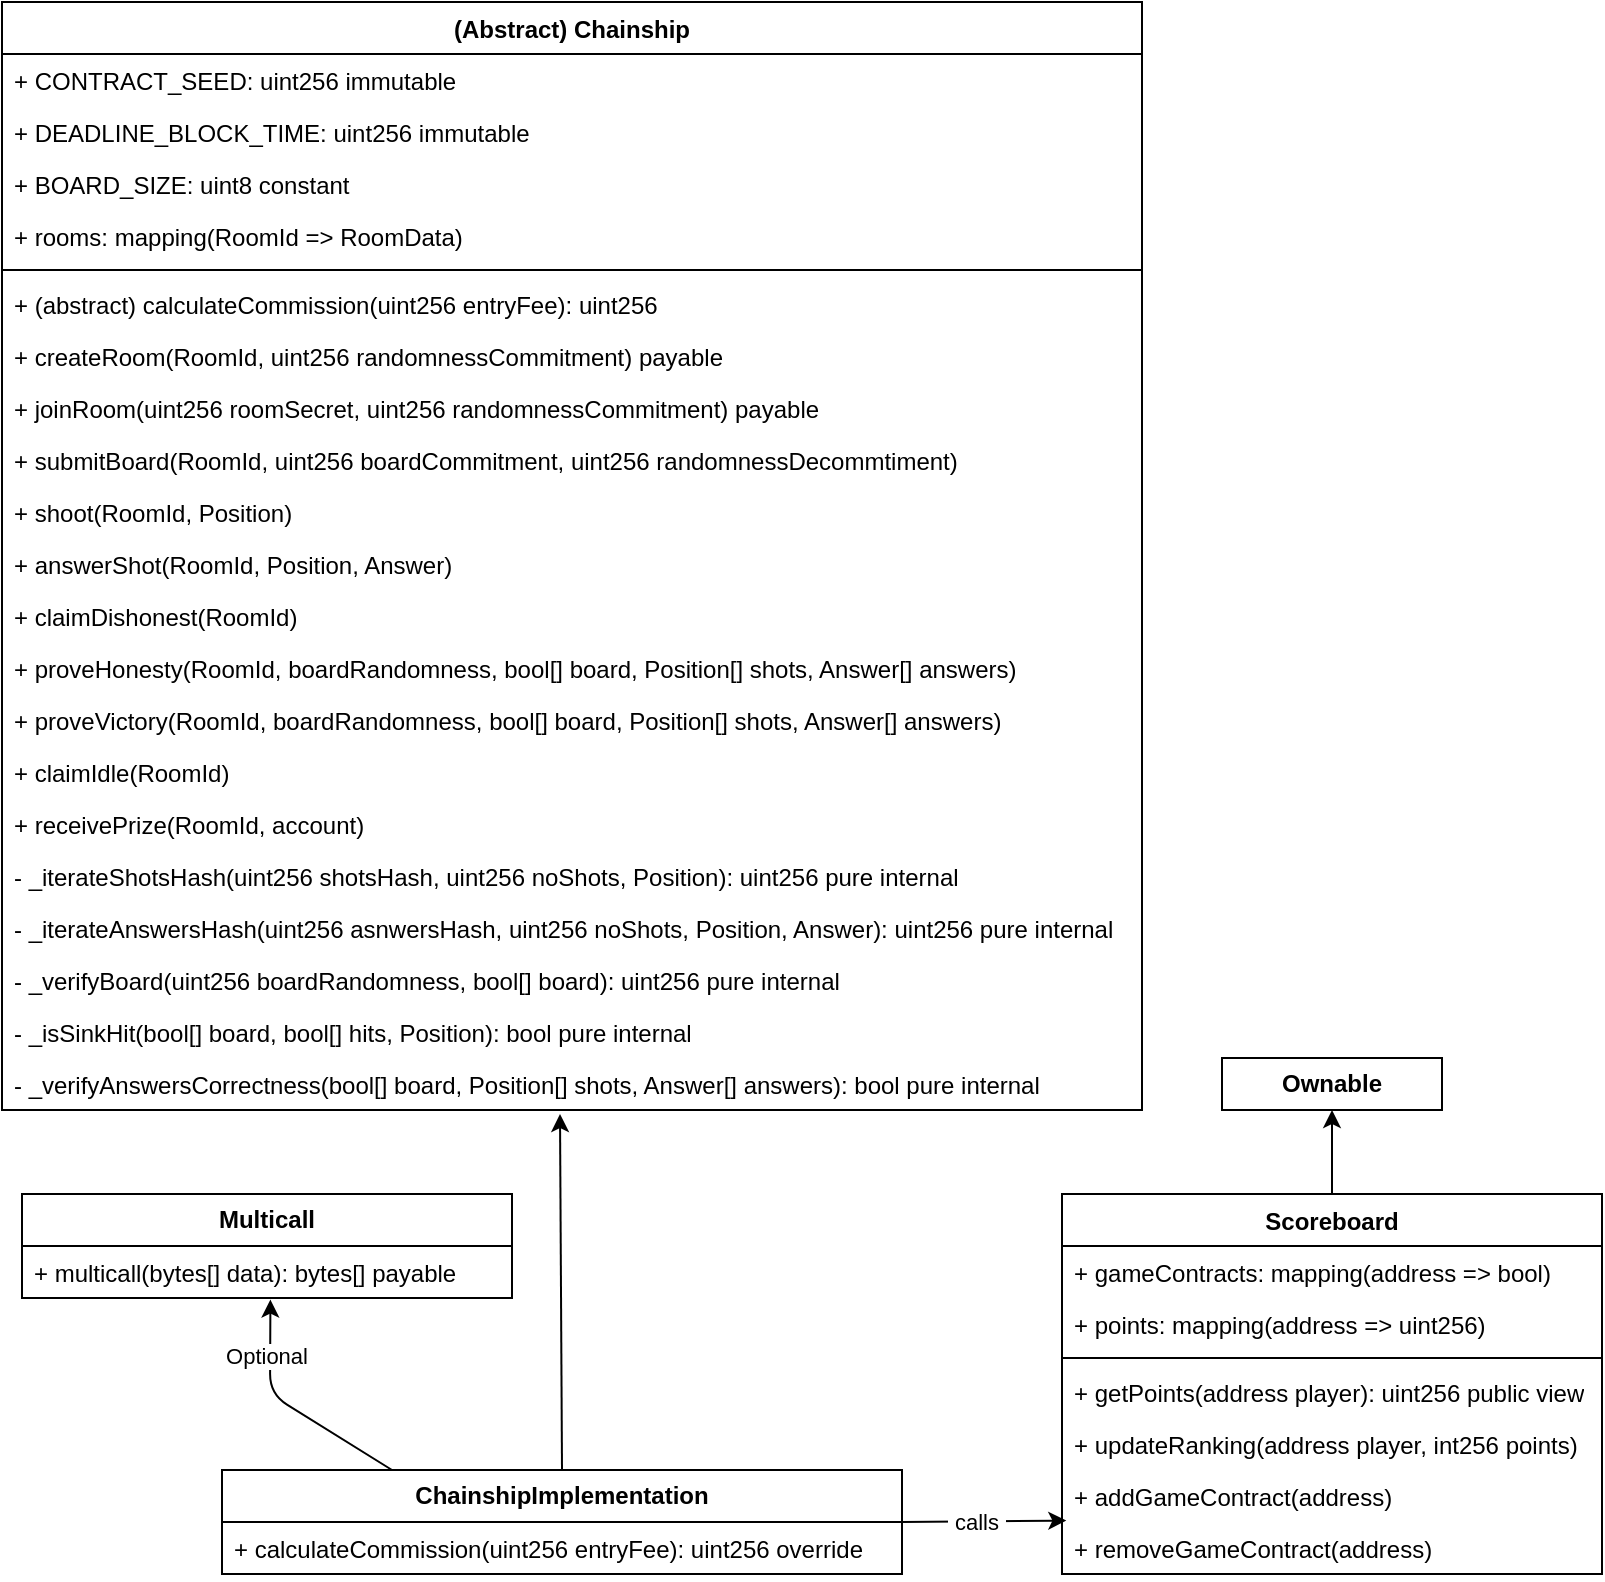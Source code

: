 <mxfile version="26.2.15">
  <diagram id="Uy8ELzxeYj8HRe3dnWHL" name="Page-1">
    <mxGraphModel dx="1412" dy="2308" grid="1" gridSize="10" guides="1" tooltips="1" connect="1" arrows="1" fold="1" page="1" pageScale="1" pageWidth="850" pageHeight="1100" math="0" shadow="0">
      <root>
        <mxCell id="0" />
        <mxCell id="1" parent="0" />
        <mxCell id="2" value="(Abstract) Chainship" style="swimlane;fontStyle=1;align=center;verticalAlign=top;childLayout=stackLayout;horizontal=1;startSize=26;horizontalStack=0;resizeParent=1;resizeParentMax=0;resizeLast=0;collapsible=1;marginBottom=0;whiteSpace=wrap;html=1;" parent="1" vertex="1">
          <mxGeometry y="-26" width="570" height="554" as="geometry">
            <mxRectangle x="50" y="350" width="150" height="30" as="alternateBounds" />
          </mxGeometry>
        </mxCell>
        <mxCell id="3" value="+ CONTRACT_SEED: uint256 immutable" style="text;strokeColor=none;fillColor=none;align=left;verticalAlign=top;spacingLeft=4;spacingRight=4;overflow=hidden;rotatable=0;points=[[0,0.5],[1,0.5]];portConstraint=eastwest;whiteSpace=wrap;html=1;" parent="2" vertex="1">
          <mxGeometry y="26" width="570" height="26" as="geometry" />
        </mxCell>
        <mxCell id="6" value="+ DEADLINE_BLOCK_TIME: uint256 immutable&lt;div&gt;&lt;br&gt;&lt;/div&gt;" style="text;strokeColor=none;fillColor=none;align=left;verticalAlign=top;spacingLeft=4;spacingRight=4;overflow=hidden;rotatable=0;points=[[0,0.5],[1,0.5]];portConstraint=eastwest;whiteSpace=wrap;html=1;" parent="2" vertex="1">
          <mxGeometry y="52" width="570" height="26" as="geometry" />
        </mxCell>
        <mxCell id="7" value="+ BOARD_SIZE: uint8 constant" style="text;strokeColor=none;fillColor=none;align=left;verticalAlign=top;spacingLeft=4;spacingRight=4;overflow=hidden;rotatable=0;points=[[0,0.5],[1,0.5]];portConstraint=eastwest;whiteSpace=wrap;html=1;" parent="2" vertex="1">
          <mxGeometry y="78" width="570" height="26" as="geometry" />
        </mxCell>
        <mxCell id="8" value="+ rooms: mapping(RoomId =&amp;gt; RoomData)" style="text;strokeColor=none;fillColor=none;align=left;verticalAlign=top;spacingLeft=4;spacingRight=4;overflow=hidden;rotatable=0;points=[[0,0.5],[1,0.5]];portConstraint=eastwest;whiteSpace=wrap;html=1;" parent="2" vertex="1">
          <mxGeometry y="104" width="570" height="26" as="geometry" />
        </mxCell>
        <mxCell id="4" value="" style="line;strokeWidth=1;fillColor=none;align=left;verticalAlign=middle;spacingTop=-1;spacingLeft=3;spacingRight=3;rotatable=0;labelPosition=right;points=[];portConstraint=eastwest;strokeColor=inherit;" parent="2" vertex="1">
          <mxGeometry y="130" width="570" height="8" as="geometry" />
        </mxCell>
        <mxCell id="5" value="+ (abstract) calculateCommission(uint256 entryFee): uint256" style="text;strokeColor=none;fillColor=none;align=left;verticalAlign=top;spacingLeft=4;spacingRight=4;overflow=hidden;rotatable=0;points=[[0,0.5],[1,0.5]];portConstraint=eastwest;whiteSpace=wrap;html=1;" parent="2" vertex="1">
          <mxGeometry y="138" width="570" height="26" as="geometry" />
        </mxCell>
        <mxCell id="9" value="+ createRoom(RoomId, uint256 randomnessCommitment) payable&lt;div&gt;&lt;br&gt;&lt;/div&gt;" style="text;strokeColor=none;fillColor=none;align=left;verticalAlign=top;spacingLeft=4;spacingRight=4;overflow=hidden;rotatable=0;points=[[0,0.5],[1,0.5]];portConstraint=eastwest;whiteSpace=wrap;html=1;" parent="2" vertex="1">
          <mxGeometry y="164" width="570" height="26" as="geometry" />
        </mxCell>
        <mxCell id="10" value="+ joinRoom(uint256 roomSecret, uint256 randomnessCommitment) payable&lt;div&gt;&lt;br&gt;&lt;/div&gt;" style="text;strokeColor=none;fillColor=none;align=left;verticalAlign=top;spacingLeft=4;spacingRight=4;overflow=hidden;rotatable=0;points=[[0,0.5],[1,0.5]];portConstraint=eastwest;whiteSpace=wrap;html=1;" parent="2" vertex="1">
          <mxGeometry y="190" width="570" height="26" as="geometry" />
        </mxCell>
        <mxCell id="12" value="+ submitBoard(RoomId, uint256 boardCommitment, uint256 randomnessDecommtiment)&lt;div&gt;&lt;br&gt;&lt;/div&gt;" style="text;strokeColor=none;fillColor=none;align=left;verticalAlign=top;spacingLeft=4;spacingRight=4;overflow=hidden;rotatable=0;points=[[0,0.5],[1,0.5]];portConstraint=eastwest;whiteSpace=wrap;html=1;" parent="2" vertex="1">
          <mxGeometry y="216" width="570" height="26" as="geometry" />
        </mxCell>
        <mxCell id="13" value="+ shoot(RoomId, Position)&lt;div&gt;&lt;br&gt;&lt;/div&gt;" style="text;strokeColor=none;fillColor=none;align=left;verticalAlign=top;spacingLeft=4;spacingRight=4;overflow=hidden;rotatable=0;points=[[0,0.5],[1,0.5]];portConstraint=eastwest;whiteSpace=wrap;html=1;" parent="2" vertex="1">
          <mxGeometry y="242" width="570" height="26" as="geometry" />
        </mxCell>
        <mxCell id="14" value="+ answerShot(RoomId, Position, Answer)&lt;div&gt;&lt;br&gt;&lt;/div&gt;" style="text;strokeColor=none;fillColor=none;align=left;verticalAlign=top;spacingLeft=4;spacingRight=4;overflow=hidden;rotatable=0;points=[[0,0.5],[1,0.5]];portConstraint=eastwest;whiteSpace=wrap;html=1;" parent="2" vertex="1">
          <mxGeometry y="268" width="570" height="26" as="geometry" />
        </mxCell>
        <mxCell id="15" value="+ claimDishonest(RoomId)&lt;div&gt;&lt;br&gt;&lt;/div&gt;" style="text;strokeColor=none;fillColor=none;align=left;verticalAlign=top;spacingLeft=4;spacingRight=4;overflow=hidden;rotatable=0;points=[[0,0.5],[1,0.5]];portConstraint=eastwest;whiteSpace=wrap;html=1;" parent="2" vertex="1">
          <mxGeometry y="294" width="570" height="26" as="geometry" />
        </mxCell>
        <mxCell id="16" value="+ proveHonesty(RoomId, boardRandomness, bool[] board, Position[] shots, Answer[] answers)&lt;div&gt;&lt;br&gt;&lt;/div&gt;" style="text;strokeColor=none;fillColor=none;align=left;verticalAlign=top;spacingLeft=4;spacingRight=4;overflow=hidden;rotatable=0;points=[[0,0.5],[1,0.5]];portConstraint=eastwest;whiteSpace=wrap;html=1;" parent="2" vertex="1">
          <mxGeometry y="320" width="570" height="26" as="geometry" />
        </mxCell>
        <mxCell id="hN1kkSb_JV_c8nl2gJuW-55" value="+ proveVictory(RoomId, boardRandomness, bool[] board, Position[] shots, Answer[] answers)" style="text;strokeColor=none;fillColor=none;align=left;verticalAlign=top;spacingLeft=4;spacingRight=4;overflow=hidden;rotatable=0;points=[[0,0.5],[1,0.5]];portConstraint=eastwest;whiteSpace=wrap;html=1;" vertex="1" parent="2">
          <mxGeometry y="346" width="570" height="26" as="geometry" />
        </mxCell>
        <mxCell id="hN1kkSb_JV_c8nl2gJuW-77" value="+ claimIdle(RoomId)" style="text;strokeColor=none;fillColor=none;align=left;verticalAlign=top;spacingLeft=4;spacingRight=4;overflow=hidden;rotatable=0;points=[[0,0.5],[1,0.5]];portConstraint=eastwest;whiteSpace=wrap;html=1;" vertex="1" parent="2">
          <mxGeometry y="372" width="570" height="26" as="geometry" />
        </mxCell>
        <mxCell id="18" value="+ receivePrize(RoomId, account)&lt;div&gt;&lt;br&gt;&lt;/div&gt;" style="text;strokeColor=none;fillColor=none;align=left;verticalAlign=top;spacingLeft=4;spacingRight=4;overflow=hidden;rotatable=0;points=[[0,0.5],[1,0.5]];portConstraint=eastwest;whiteSpace=wrap;html=1;" parent="2" vertex="1">
          <mxGeometry y="398" width="570" height="26" as="geometry" />
        </mxCell>
        <mxCell id="19" value="- _iterateShotsHash(uint256 shotsHash, uint256 noShots, Position): uint256 pure internal&lt;div&gt;&lt;br&gt;&lt;/div&gt;" style="text;strokeColor=none;fillColor=none;align=left;verticalAlign=top;spacingLeft=4;spacingRight=4;overflow=hidden;rotatable=0;points=[[0,0.5],[1,0.5]];portConstraint=eastwest;whiteSpace=wrap;html=1;" parent="2" vertex="1">
          <mxGeometry y="424" width="570" height="26" as="geometry" />
        </mxCell>
        <mxCell id="hN1kkSb_JV_c8nl2gJuW-73" value="&lt;div&gt;- _iterateAnswersHash(uint256 asnwersHash, uint256 noShots, Position, Answer): uint256 pure internal&lt;/div&gt;" style="text;strokeColor=none;fillColor=none;align=left;verticalAlign=top;spacingLeft=4;spacingRight=4;overflow=hidden;rotatable=0;points=[[0,0.5],[1,0.5]];portConstraint=eastwest;whiteSpace=wrap;html=1;" vertex="1" parent="2">
          <mxGeometry y="450" width="570" height="26" as="geometry" />
        </mxCell>
        <mxCell id="hN1kkSb_JV_c8nl2gJuW-74" value="&lt;div&gt;- _verifyBoard(uint256 boardRandomness, bool[] board): uint256 pure internal&lt;/div&gt;" style="text;strokeColor=none;fillColor=none;align=left;verticalAlign=top;spacingLeft=4;spacingRight=4;overflow=hidden;rotatable=0;points=[[0,0.5],[1,0.5]];portConstraint=eastwest;whiteSpace=wrap;html=1;" vertex="1" parent="2">
          <mxGeometry y="476" width="570" height="26" as="geometry" />
        </mxCell>
        <mxCell id="hN1kkSb_JV_c8nl2gJuW-75" value="&lt;div&gt;- _isSinkHit(bool[] board, bool[] hits, Position): bool pure internal&lt;/div&gt;" style="text;strokeColor=none;fillColor=none;align=left;verticalAlign=top;spacingLeft=4;spacingRight=4;overflow=hidden;rotatable=0;points=[[0,0.5],[1,0.5]];portConstraint=eastwest;whiteSpace=wrap;html=1;" vertex="1" parent="2">
          <mxGeometry y="502" width="570" height="26" as="geometry" />
        </mxCell>
        <mxCell id="hN1kkSb_JV_c8nl2gJuW-76" value="&lt;div&gt;- _verifyAnswersCorrectness(bool[] board, Position[] shots, Answer[] answers): bool pure internal&lt;/div&gt;" style="text;strokeColor=none;fillColor=none;align=left;verticalAlign=top;spacingLeft=4;spacingRight=4;overflow=hidden;rotatable=0;points=[[0,0.5],[1,0.5]];portConstraint=eastwest;whiteSpace=wrap;html=1;" vertex="1" parent="2">
          <mxGeometry y="528" width="570" height="26" as="geometry" />
        </mxCell>
        <mxCell id="28" value="&lt;b&gt;Multicall&lt;/b&gt;" style="swimlane;fontStyle=0;childLayout=stackLayout;horizontal=1;startSize=26;fillColor=none;horizontalStack=0;resizeParent=1;resizeParentMax=0;resizeLast=0;collapsible=1;marginBottom=0;whiteSpace=wrap;html=1;" parent="1" vertex="1">
          <mxGeometry x="10" y="570" width="245" height="52" as="geometry" />
        </mxCell>
        <mxCell id="29" value="+ multicall(bytes[] data): bytes[] payable" style="text;strokeColor=none;fillColor=none;align=left;verticalAlign=top;spacingLeft=4;spacingRight=4;overflow=hidden;rotatable=0;points=[[0,0.5],[1,0.5]];portConstraint=eastwest;whiteSpace=wrap;html=1;" parent="28" vertex="1">
          <mxGeometry y="26" width="245" height="26" as="geometry" />
        </mxCell>
        <mxCell id="32" value="&lt;b&gt;ChainshipImplementation&lt;/b&gt;" style="swimlane;fontStyle=0;childLayout=stackLayout;horizontal=1;startSize=26;fillColor=none;horizontalStack=0;resizeParent=1;resizeParentMax=0;resizeLast=0;collapsible=1;marginBottom=0;whiteSpace=wrap;html=1;" parent="1" vertex="1">
          <mxGeometry x="110" y="708" width="340" height="52" as="geometry" />
        </mxCell>
        <mxCell id="33" value="+ calculateCommission(uint256 entryFee): uint256 override" style="text;strokeColor=none;fillColor=none;align=left;verticalAlign=top;spacingLeft=4;spacingRight=4;overflow=hidden;rotatable=0;points=[[0,0.5],[1,0.5]];portConstraint=eastwest;whiteSpace=wrap;html=1;" parent="32" vertex="1">
          <mxGeometry y="26" width="340" height="26" as="geometry" />
        </mxCell>
        <mxCell id="37" style="edgeStyle=none;html=1;exitX=0.5;exitY=0;exitDx=0;exitDy=0;" parent="1" source="32" edge="1">
          <mxGeometry relative="1" as="geometry">
            <mxPoint x="279" y="530" as="targetPoint" />
          </mxGeometry>
        </mxCell>
        <mxCell id="38" style="edgeStyle=none;html=1;exitX=0.25;exitY=0;exitDx=0;exitDy=0;entryX=0.507;entryY=1.031;entryDx=0;entryDy=0;entryPerimeter=0;" parent="1" source="32" target="29" edge="1">
          <mxGeometry relative="1" as="geometry">
            <Array as="points">
              <mxPoint x="134" y="670" />
            </Array>
          </mxGeometry>
        </mxCell>
        <mxCell id="39" value="Optional" style="edgeLabel;html=1;align=center;verticalAlign=middle;resizable=0;points=[];" parent="38" vertex="1" connectable="0">
          <mxGeometry x="0.381" y="-1" relative="1" as="geometry">
            <mxPoint x="-3" y="-9" as="offset" />
          </mxGeometry>
        </mxCell>
        <mxCell id="55" style="edgeStyle=none;html=1;exitX=0.5;exitY=0;exitDx=0;exitDy=0;entryX=0.5;entryY=1;entryDx=0;entryDy=0;" parent="1" source="44" target="54" edge="1">
          <mxGeometry relative="1" as="geometry">
            <mxPoint x="670.226" y="530" as="targetPoint" />
          </mxGeometry>
        </mxCell>
        <mxCell id="44" value="Scoreboard" style="swimlane;fontStyle=1;align=center;verticalAlign=top;childLayout=stackLayout;horizontal=1;startSize=26;horizontalStack=0;resizeParent=1;resizeParentMax=0;resizeLast=0;collapsible=1;marginBottom=0;whiteSpace=wrap;html=1;" parent="1" vertex="1">
          <mxGeometry x="530" y="570" width="270" height="190" as="geometry" />
        </mxCell>
        <mxCell id="45" value="+ gameContracts: mapping(address =&amp;gt; bool)" style="text;strokeColor=none;fillColor=none;align=left;verticalAlign=top;spacingLeft=4;spacingRight=4;overflow=hidden;rotatable=0;points=[[0,0.5],[1,0.5]];portConstraint=eastwest;whiteSpace=wrap;html=1;" parent="44" vertex="1">
          <mxGeometry y="26" width="270" height="26" as="geometry" />
        </mxCell>
        <mxCell id="48" value="+ points: mapping(address =&amp;gt; uint256)" style="text;strokeColor=none;fillColor=none;align=left;verticalAlign=top;spacingLeft=4;spacingRight=4;overflow=hidden;rotatable=0;points=[[0,0.5],[1,0.5]];portConstraint=eastwest;whiteSpace=wrap;html=1;" parent="44" vertex="1">
          <mxGeometry y="52" width="270" height="26" as="geometry" />
        </mxCell>
        <mxCell id="46" value="" style="line;strokeWidth=1;fillColor=none;align=left;verticalAlign=middle;spacingTop=-1;spacingLeft=3;spacingRight=3;rotatable=0;labelPosition=right;points=[];portConstraint=eastwest;strokeColor=inherit;" parent="44" vertex="1">
          <mxGeometry y="78" width="270" height="8" as="geometry" />
        </mxCell>
        <mxCell id="47" value="+ getPoints(address player): uint256 public view" style="text;strokeColor=none;fillColor=none;align=left;verticalAlign=top;spacingLeft=4;spacingRight=4;overflow=hidden;rotatable=0;points=[[0,0.5],[1,0.5]];portConstraint=eastwest;whiteSpace=wrap;html=1;" parent="44" vertex="1">
          <mxGeometry y="86" width="270" height="26" as="geometry" />
        </mxCell>
        <mxCell id="49" value="+ updateRanking(address player, int256 points)" style="text;strokeColor=none;fillColor=none;align=left;verticalAlign=top;spacingLeft=4;spacingRight=4;overflow=hidden;rotatable=0;points=[[0,0.5],[1,0.5]];portConstraint=eastwest;whiteSpace=wrap;html=1;" parent="44" vertex="1">
          <mxGeometry y="112" width="270" height="26" as="geometry" />
        </mxCell>
        <mxCell id="50" value="+ addGameContract(address)" style="text;strokeColor=none;fillColor=none;align=left;verticalAlign=top;spacingLeft=4;spacingRight=4;overflow=hidden;rotatable=0;points=[[0,0.5],[1,0.5]];portConstraint=eastwest;whiteSpace=wrap;html=1;" parent="44" vertex="1">
          <mxGeometry y="138" width="270" height="26" as="geometry" />
        </mxCell>
        <mxCell id="51" value="+ removeGameContract(address)" style="text;strokeColor=none;fillColor=none;align=left;verticalAlign=top;spacingLeft=4;spacingRight=4;overflow=hidden;rotatable=0;points=[[0,0.5],[1,0.5]];portConstraint=eastwest;whiteSpace=wrap;html=1;" parent="44" vertex="1">
          <mxGeometry y="164" width="270" height="26" as="geometry" />
        </mxCell>
        <mxCell id="52" style="edgeStyle=none;html=1;exitX=1;exitY=0.5;exitDx=0;exitDy=0;entryX=0.008;entryY=-0.028;entryDx=0;entryDy=0;entryPerimeter=0;" parent="1" source="32" target="51" edge="1">
          <mxGeometry relative="1" as="geometry" />
        </mxCell>
        <mxCell id="53" value="&amp;nbsp;calls&amp;nbsp;" style="edgeLabel;html=1;align=center;verticalAlign=middle;resizable=0;points=[];" parent="52" vertex="1" connectable="0">
          <mxGeometry x="-0.112" y="-4" relative="1" as="geometry">
            <mxPoint y="-4" as="offset" />
          </mxGeometry>
        </mxCell>
        <mxCell id="54" value="&lt;b&gt;Ownable&lt;/b&gt;" style="html=1;whiteSpace=wrap;" parent="1" vertex="1">
          <mxGeometry x="610" y="502" width="110" height="26" as="geometry" />
        </mxCell>
      </root>
    </mxGraphModel>
  </diagram>
</mxfile>
